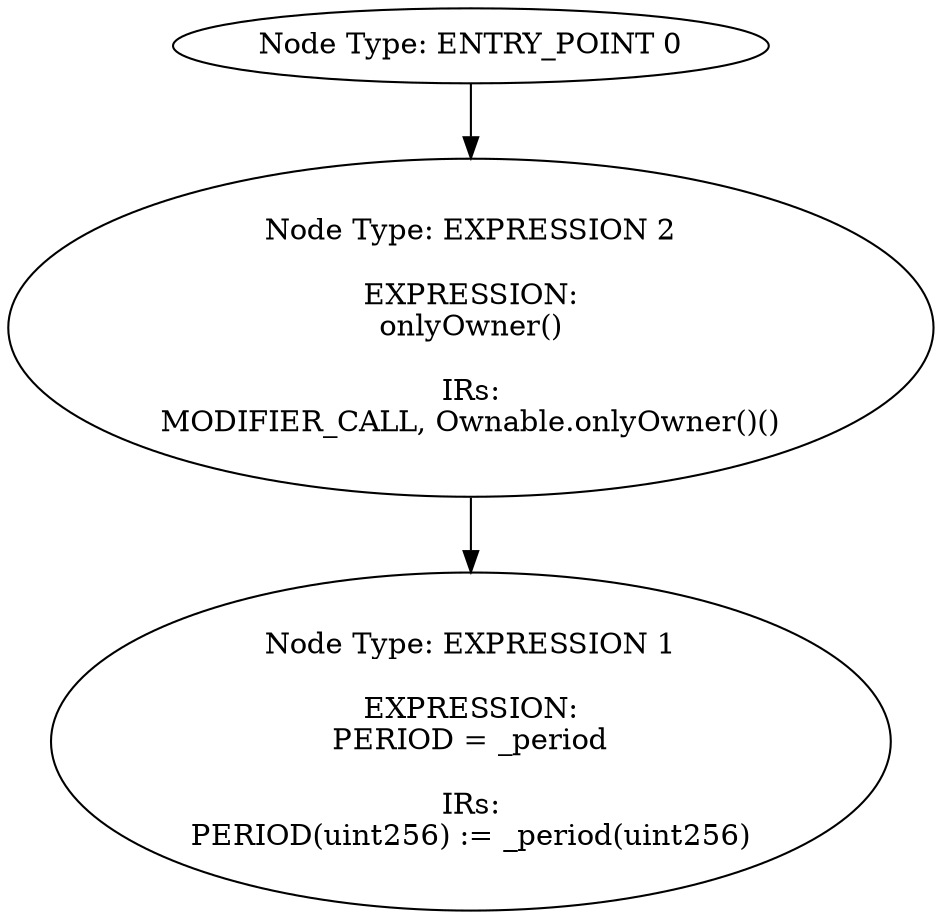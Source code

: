 digraph{
0[label="Node Type: ENTRY_POINT 0
"];
0->2;
1[label="Node Type: EXPRESSION 1

EXPRESSION:
PERIOD = _period

IRs:
PERIOD(uint256) := _period(uint256)"];
2[label="Node Type: EXPRESSION 2

EXPRESSION:
onlyOwner()

IRs:
MODIFIER_CALL, Ownable.onlyOwner()()"];
2->1;
}
